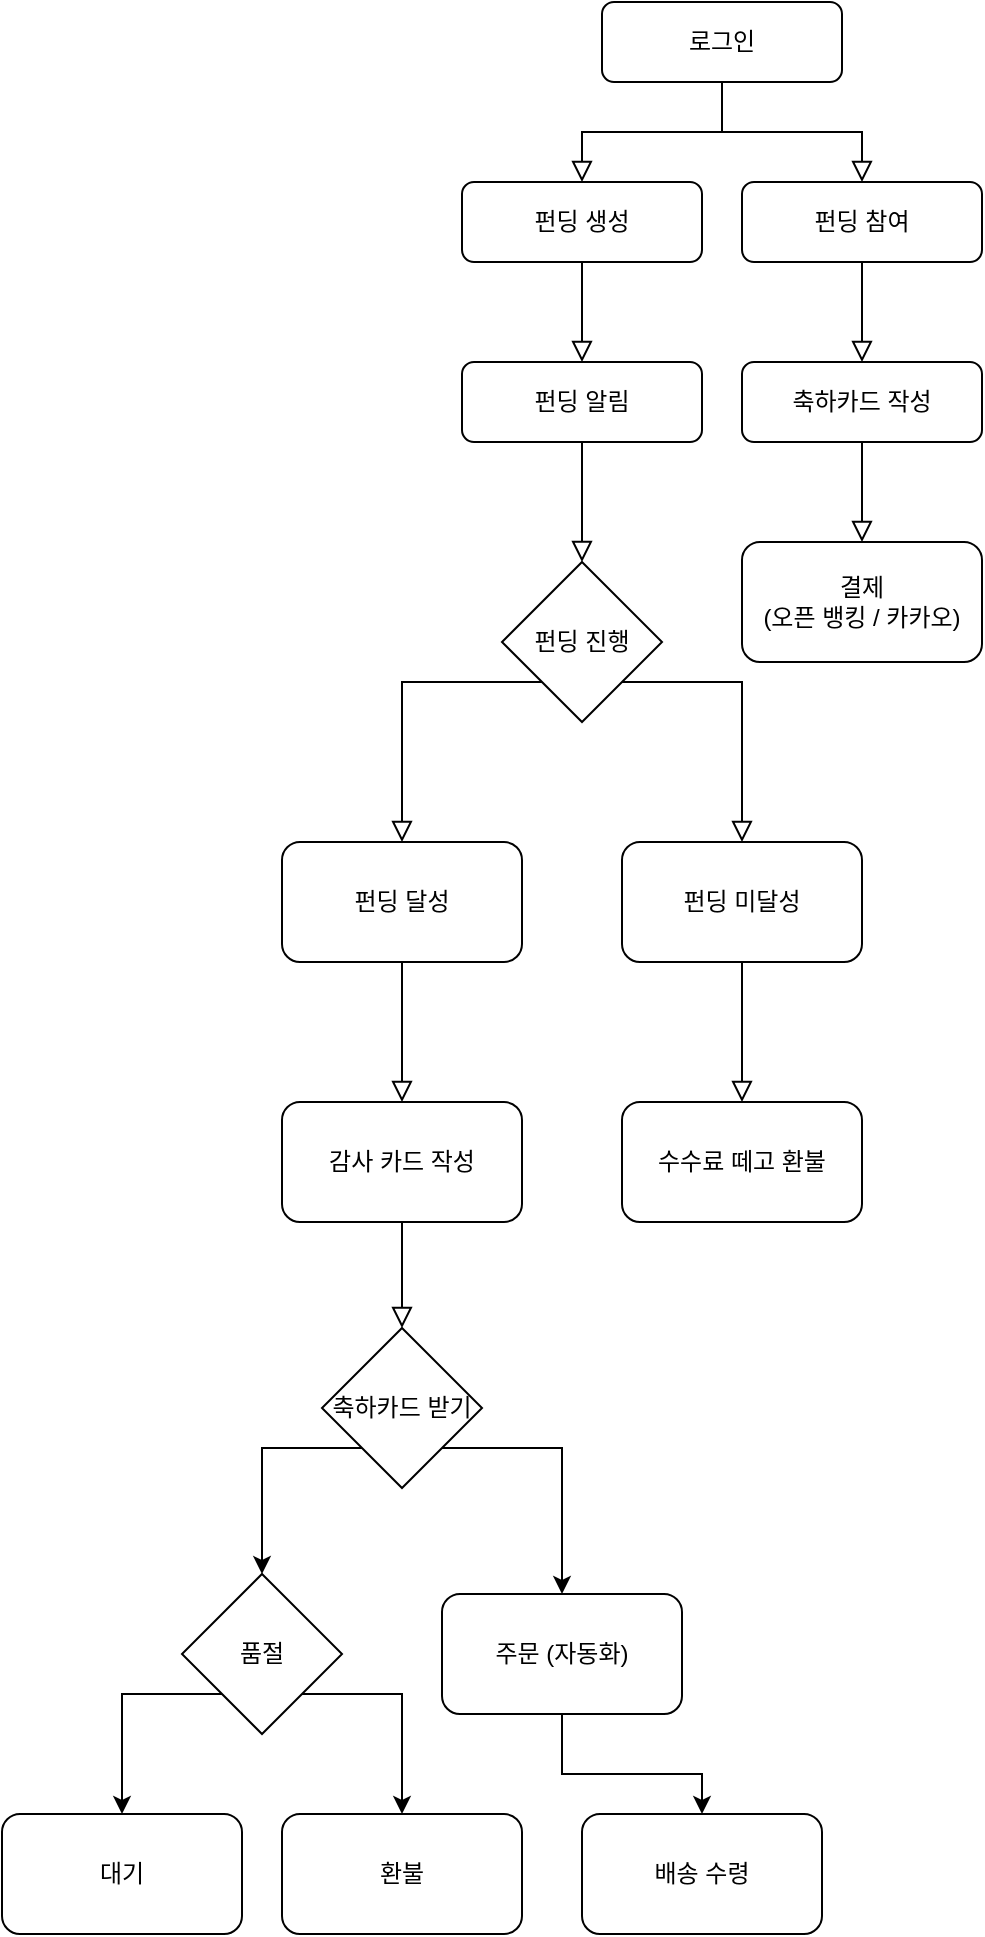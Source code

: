 <mxfile version="20.8.3" type="device"><diagram id="C5RBs43oDa-KdzZeNtuy" name="Page-1"><mxGraphModel dx="2547" dy="775" grid="1" gridSize="10" guides="1" tooltips="1" connect="1" arrows="1" fold="1" page="1" pageScale="1" pageWidth="827" pageHeight="1169" math="0" shadow="0"><root><mxCell id="WIyWlLk6GJQsqaUBKTNV-0"/><mxCell id="WIyWlLk6GJQsqaUBKTNV-1" parent="WIyWlLk6GJQsqaUBKTNV-0"/><mxCell id="WIyWlLk6GJQsqaUBKTNV-2" value="" style="rounded=0;html=1;jettySize=auto;orthogonalLoop=1;fontSize=11;endArrow=block;endFill=0;endSize=8;strokeWidth=1;shadow=0;labelBackgroundColor=none;edgeStyle=orthogonalEdgeStyle;entryX=0.5;entryY=0;entryDx=0;entryDy=0;" parent="WIyWlLk6GJQsqaUBKTNV-1" source="WIyWlLk6GJQsqaUBKTNV-3" target="WIyWlLk6GJQsqaUBKTNV-11" edge="1"><mxGeometry relative="1" as="geometry"><mxPoint x="220" y="170" as="targetPoint"/></mxGeometry></mxCell><mxCell id="WIyWlLk6GJQsqaUBKTNV-3" value="로그인" style="rounded=1;whiteSpace=wrap;html=1;fontSize=12;glass=0;strokeWidth=1;shadow=0;" parent="WIyWlLk6GJQsqaUBKTNV-1" vertex="1"><mxGeometry x="160" y="80" width="120" height="40" as="geometry"/></mxCell><mxCell id="WIyWlLk6GJQsqaUBKTNV-11" value="펀딩 생성" style="rounded=1;whiteSpace=wrap;html=1;fontSize=12;glass=0;strokeWidth=1;shadow=0;" parent="WIyWlLk6GJQsqaUBKTNV-1" vertex="1"><mxGeometry x="90" y="170" width="120" height="40" as="geometry"/></mxCell><mxCell id="8huVLNAtrLgv52036KEy-0" value="펀딩 참여" style="rounded=1;whiteSpace=wrap;html=1;fontSize=12;glass=0;strokeWidth=1;shadow=0;" vertex="1" parent="WIyWlLk6GJQsqaUBKTNV-1"><mxGeometry x="230" y="170" width="120" height="40" as="geometry"/></mxCell><mxCell id="8huVLNAtrLgv52036KEy-1" value="" style="rounded=0;html=1;jettySize=auto;orthogonalLoop=1;fontSize=11;endArrow=block;endFill=0;endSize=8;strokeWidth=1;shadow=0;labelBackgroundColor=none;edgeStyle=orthogonalEdgeStyle;entryX=0.5;entryY=0;entryDx=0;entryDy=0;exitX=0.5;exitY=1;exitDx=0;exitDy=0;" edge="1" parent="WIyWlLk6GJQsqaUBKTNV-1" source="WIyWlLk6GJQsqaUBKTNV-3" target="8huVLNAtrLgv52036KEy-0"><mxGeometry relative="1" as="geometry"><mxPoint x="230" y="130" as="sourcePoint"/><mxPoint x="160" y="180" as="targetPoint"/></mxGeometry></mxCell><mxCell id="8huVLNAtrLgv52036KEy-2" value="펀딩 알림" style="rounded=1;whiteSpace=wrap;html=1;fontSize=12;glass=0;strokeWidth=1;shadow=0;" vertex="1" parent="WIyWlLk6GJQsqaUBKTNV-1"><mxGeometry x="90" y="260" width="120" height="40" as="geometry"/></mxCell><mxCell id="8huVLNAtrLgv52036KEy-3" value="" style="rounded=0;html=1;jettySize=auto;orthogonalLoop=1;fontSize=11;endArrow=block;endFill=0;endSize=8;strokeWidth=1;shadow=0;labelBackgroundColor=none;edgeStyle=orthogonalEdgeStyle;exitX=0.5;exitY=1;exitDx=0;exitDy=0;" edge="1" parent="WIyWlLk6GJQsqaUBKTNV-1" source="WIyWlLk6GJQsqaUBKTNV-11" target="8huVLNAtrLgv52036KEy-2"><mxGeometry relative="1" as="geometry"><mxPoint x="230" y="130" as="sourcePoint"/><mxPoint x="160" y="180" as="targetPoint"/></mxGeometry></mxCell><mxCell id="8huVLNAtrLgv52036KEy-4" value="축하카드 작성" style="rounded=1;whiteSpace=wrap;html=1;fontSize=12;glass=0;strokeWidth=1;shadow=0;" vertex="1" parent="WIyWlLk6GJQsqaUBKTNV-1"><mxGeometry x="230" y="260" width="120" height="40" as="geometry"/></mxCell><mxCell id="8huVLNAtrLgv52036KEy-6" value="" style="rounded=0;html=1;jettySize=auto;orthogonalLoop=1;fontSize=11;endArrow=block;endFill=0;endSize=8;strokeWidth=1;shadow=0;labelBackgroundColor=none;edgeStyle=orthogonalEdgeStyle;exitX=0.5;exitY=1;exitDx=0;exitDy=0;entryX=0.5;entryY=0;entryDx=0;entryDy=0;" edge="1" parent="WIyWlLk6GJQsqaUBKTNV-1" source="8huVLNAtrLgv52036KEy-0" target="8huVLNAtrLgv52036KEy-4"><mxGeometry relative="1" as="geometry"><mxPoint x="285" y="217" as="sourcePoint"/><mxPoint x="285" y="267" as="targetPoint"/><Array as="points"><mxPoint x="290" y="240"/><mxPoint x="290" y="240"/></Array></mxGeometry></mxCell><mxCell id="8huVLNAtrLgv52036KEy-8" value="" style="rounded=0;html=1;jettySize=auto;orthogonalLoop=1;fontSize=11;endArrow=block;endFill=0;endSize=8;strokeWidth=1;shadow=0;labelBackgroundColor=none;edgeStyle=orthogonalEdgeStyle;exitX=0.5;exitY=1;exitDx=0;exitDy=0;entryX=0.5;entryY=0;entryDx=0;entryDy=0;" edge="1" parent="WIyWlLk6GJQsqaUBKTNV-1" source="8huVLNAtrLgv52036KEy-2"><mxGeometry relative="1" as="geometry"><mxPoint x="160" y="220" as="sourcePoint"/><mxPoint x="150" y="360" as="targetPoint"/></mxGeometry></mxCell><mxCell id="8huVLNAtrLgv52036KEy-9" value="펀딩 진행" style="rhombus;whiteSpace=wrap;html=1;" vertex="1" parent="WIyWlLk6GJQsqaUBKTNV-1"><mxGeometry x="110" y="360" width="80" height="80" as="geometry"/></mxCell><mxCell id="8huVLNAtrLgv52036KEy-10" value="펀딩 미달성" style="rounded=1;whiteSpace=wrap;html=1;" vertex="1" parent="WIyWlLk6GJQsqaUBKTNV-1"><mxGeometry x="170" y="500" width="120" height="60" as="geometry"/></mxCell><mxCell id="8huVLNAtrLgv52036KEy-12" value="축하카드 받기" style="rhombus;whiteSpace=wrap;html=1;" vertex="1" parent="WIyWlLk6GJQsqaUBKTNV-1"><mxGeometry x="20" y="743" width="80" height="80" as="geometry"/></mxCell><mxCell id="8huVLNAtrLgv52036KEy-13" value="" style="rounded=0;html=1;jettySize=auto;orthogonalLoop=1;fontSize=11;endArrow=block;endFill=0;endSize=8;strokeWidth=1;shadow=0;labelBackgroundColor=none;edgeStyle=orthogonalEdgeStyle;exitX=0;exitY=1;exitDx=0;exitDy=0;entryX=0.5;entryY=0;entryDx=0;entryDy=0;" edge="1" parent="WIyWlLk6GJQsqaUBKTNV-1" source="8huVLNAtrLgv52036KEy-9" target="8huVLNAtrLgv52036KEy-18"><mxGeometry relative="1" as="geometry"><mxPoint x="160" y="310" as="sourcePoint"/><mxPoint x="60" y="490" as="targetPoint"/><Array as="points"><mxPoint x="60" y="420"/></Array></mxGeometry></mxCell><mxCell id="8huVLNAtrLgv52036KEy-14" value="" style="rounded=0;html=1;jettySize=auto;orthogonalLoop=1;fontSize=11;endArrow=block;endFill=0;endSize=8;strokeWidth=1;shadow=0;labelBackgroundColor=none;edgeStyle=orthogonalEdgeStyle;exitX=1;exitY=1;exitDx=0;exitDy=0;" edge="1" parent="WIyWlLk6GJQsqaUBKTNV-1" source="8huVLNAtrLgv52036KEy-9" target="8huVLNAtrLgv52036KEy-10"><mxGeometry relative="1" as="geometry"><mxPoint x="140" y="430" as="sourcePoint"/><mxPoint x="70" y="500" as="targetPoint"/><Array as="points"><mxPoint x="230" y="420"/></Array></mxGeometry></mxCell><mxCell id="8huVLNAtrLgv52036KEy-15" value="수수료 떼고 환불" style="rounded=1;whiteSpace=wrap;html=1;" vertex="1" parent="WIyWlLk6GJQsqaUBKTNV-1"><mxGeometry x="170" y="630" width="120" height="60" as="geometry"/></mxCell><mxCell id="8huVLNAtrLgv52036KEy-16" value="" style="rounded=0;html=1;jettySize=auto;orthogonalLoop=1;fontSize=11;endArrow=block;endFill=0;endSize=8;strokeWidth=1;shadow=0;labelBackgroundColor=none;edgeStyle=orthogonalEdgeStyle;entryX=0.5;entryY=0;entryDx=0;entryDy=0;" edge="1" parent="WIyWlLk6GJQsqaUBKTNV-1" target="8huVLNAtrLgv52036KEy-15"><mxGeometry relative="1" as="geometry"><mxPoint x="230" y="560" as="sourcePoint"/><mxPoint x="240" y="510" as="targetPoint"/><Array as="points"><mxPoint x="230" y="560"/><mxPoint x="230" y="560"/></Array></mxGeometry></mxCell><mxCell id="8huVLNAtrLgv52036KEy-18" value="펀딩 달성" style="rounded=1;whiteSpace=wrap;html=1;" vertex="1" parent="WIyWlLk6GJQsqaUBKTNV-1"><mxGeometry y="500" width="120" height="60" as="geometry"/></mxCell><mxCell id="8huVLNAtrLgv52036KEy-20" value="" style="rounded=0;html=1;jettySize=auto;orthogonalLoop=1;fontSize=11;endArrow=block;endFill=0;endSize=8;strokeWidth=1;shadow=0;labelBackgroundColor=none;edgeStyle=orthogonalEdgeStyle;exitX=0.5;exitY=1;exitDx=0;exitDy=0;entryX=0.5;entryY=0;entryDx=0;entryDy=0;" edge="1" parent="WIyWlLk6GJQsqaUBKTNV-1" source="8huVLNAtrLgv52036KEy-18" target="8huVLNAtrLgv52036KEy-39"><mxGeometry relative="1" as="geometry"><mxPoint x="110" y="585" as="sourcePoint"/><mxPoint x="60" y="620" as="targetPoint"/><Array as="points"/></mxGeometry></mxCell><mxCell id="8huVLNAtrLgv52036KEy-21" value="주문 (자동화)" style="rounded=1;whiteSpace=wrap;html=1;" vertex="1" parent="WIyWlLk6GJQsqaUBKTNV-1"><mxGeometry x="80" y="876" width="120" height="60" as="geometry"/></mxCell><mxCell id="8huVLNAtrLgv52036KEy-23" value="품절" style="rhombus;whiteSpace=wrap;html=1;" vertex="1" parent="WIyWlLk6GJQsqaUBKTNV-1"><mxGeometry x="-50" y="866" width="80" height="80" as="geometry"/></mxCell><mxCell id="8huVLNAtrLgv52036KEy-26" value="" style="endArrow=classic;html=1;rounded=0;entryX=0.5;entryY=0;entryDx=0;entryDy=0;exitX=0;exitY=1;exitDx=0;exitDy=0;" edge="1" parent="WIyWlLk6GJQsqaUBKTNV-1" source="8huVLNAtrLgv52036KEy-12" target="8huVLNAtrLgv52036KEy-23"><mxGeometry width="50" height="50" relative="1" as="geometry"><mxPoint x="200" y="863" as="sourcePoint"/><mxPoint x="250" y="813" as="targetPoint"/><Array as="points"><mxPoint x="-10" y="803"/></Array></mxGeometry></mxCell><mxCell id="8huVLNAtrLgv52036KEy-27" value="" style="endArrow=classic;html=1;rounded=0;entryX=0.5;entryY=0;entryDx=0;entryDy=0;exitX=1;exitY=1;exitDx=0;exitDy=0;" edge="1" parent="WIyWlLk6GJQsqaUBKTNV-1" source="8huVLNAtrLgv52036KEy-12" target="8huVLNAtrLgv52036KEy-21"><mxGeometry width="50" height="50" relative="1" as="geometry"><mxPoint x="50" y="733" as="sourcePoint"/><mxPoint x="20" y="803" as="targetPoint"/><Array as="points"><mxPoint x="140" y="803"/></Array></mxGeometry></mxCell><mxCell id="8huVLNAtrLgv52036KEy-30" value="환불" style="rounded=1;whiteSpace=wrap;html=1;" vertex="1" parent="WIyWlLk6GJQsqaUBKTNV-1"><mxGeometry y="986" width="120" height="60" as="geometry"/></mxCell><mxCell id="8huVLNAtrLgv52036KEy-31" value="대기" style="rounded=1;whiteSpace=wrap;html=1;" vertex="1" parent="WIyWlLk6GJQsqaUBKTNV-1"><mxGeometry x="-140" y="986" width="120" height="60" as="geometry"/></mxCell><mxCell id="8huVLNAtrLgv52036KEy-32" value="" style="endArrow=classic;html=1;rounded=0;exitX=0;exitY=1;exitDx=0;exitDy=0;entryX=0.5;entryY=0;entryDx=0;entryDy=0;" edge="1" parent="WIyWlLk6GJQsqaUBKTNV-1" source="8huVLNAtrLgv52036KEy-23" target="8huVLNAtrLgv52036KEy-31"><mxGeometry width="50" height="50" relative="1" as="geometry"><mxPoint x="20" y="936" as="sourcePoint"/><mxPoint x="53.333" y="996" as="targetPoint"/><Array as="points"><mxPoint x="-80" y="926"/></Array></mxGeometry></mxCell><mxCell id="8huVLNAtrLgv52036KEy-33" value="" style="endArrow=classic;html=1;rounded=0;exitX=1;exitY=1;exitDx=0;exitDy=0;entryX=0.5;entryY=0;entryDx=0;entryDy=0;" edge="1" parent="WIyWlLk6GJQsqaUBKTNV-1" source="8huVLNAtrLgv52036KEy-23" target="8huVLNAtrLgv52036KEy-30"><mxGeometry width="50" height="50" relative="1" as="geometry"><mxPoint x="10" y="926" as="sourcePoint"/><mxPoint x="43" y="986" as="targetPoint"/><Array as="points"><mxPoint x="60" y="926"/></Array></mxGeometry></mxCell><mxCell id="8huVLNAtrLgv52036KEy-34" value="" style="endArrow=classic;html=1;rounded=0;exitX=0.5;exitY=1;exitDx=0;exitDy=0;entryX=0.5;entryY=0;entryDx=0;entryDy=0;" edge="1" parent="WIyWlLk6GJQsqaUBKTNV-1" source="8huVLNAtrLgv52036KEy-21" target="8huVLNAtrLgv52036KEy-35"><mxGeometry width="50" height="50" relative="1" as="geometry"><mxPoint x="150" y="936" as="sourcePoint"/><mxPoint x="183.333" y="996" as="targetPoint"/><Array as="points"><mxPoint x="140" y="966"/><mxPoint x="180" y="966"/><mxPoint x="210" y="966"/></Array></mxGeometry></mxCell><mxCell id="8huVLNAtrLgv52036KEy-35" value="배송 수령" style="rounded=1;whiteSpace=wrap;html=1;" vertex="1" parent="WIyWlLk6GJQsqaUBKTNV-1"><mxGeometry x="150" y="986" width="120" height="60" as="geometry"/></mxCell><mxCell id="8huVLNAtrLgv52036KEy-36" value="결제&lt;br&gt;(오픈 뱅킹 / 카카오)" style="rounded=1;whiteSpace=wrap;html=1;" vertex="1" parent="WIyWlLk6GJQsqaUBKTNV-1"><mxGeometry x="230" y="350" width="120" height="60" as="geometry"/></mxCell><mxCell id="8huVLNAtrLgv52036KEy-38" value="" style="rounded=0;html=1;jettySize=auto;orthogonalLoop=1;fontSize=11;endArrow=block;endFill=0;endSize=8;strokeWidth=1;shadow=0;labelBackgroundColor=none;edgeStyle=orthogonalEdgeStyle;" edge="1" parent="WIyWlLk6GJQsqaUBKTNV-1"><mxGeometry relative="1" as="geometry"><mxPoint x="289" y="300" as="sourcePoint"/><mxPoint x="290" y="350" as="targetPoint"/><Array as="points"><mxPoint x="290" y="300"/></Array></mxGeometry></mxCell><mxCell id="8huVLNAtrLgv52036KEy-39" value="감사 카드 작성" style="rounded=1;whiteSpace=wrap;html=1;" vertex="1" parent="WIyWlLk6GJQsqaUBKTNV-1"><mxGeometry y="630" width="120" height="60" as="geometry"/></mxCell><mxCell id="8huVLNAtrLgv52036KEy-42" value="" style="rounded=0;html=1;jettySize=auto;orthogonalLoop=1;fontSize=11;endArrow=block;endFill=0;endSize=8;strokeWidth=1;shadow=0;labelBackgroundColor=none;edgeStyle=orthogonalEdgeStyle;exitX=0.5;exitY=1;exitDx=0;exitDy=0;entryX=0.5;entryY=0;entryDx=0;entryDy=0;" edge="1" parent="WIyWlLk6GJQsqaUBKTNV-1" source="8huVLNAtrLgv52036KEy-39" target="8huVLNAtrLgv52036KEy-12"><mxGeometry relative="1" as="geometry"><mxPoint x="62" y="667" as="sourcePoint"/><mxPoint x="60" y="740" as="targetPoint"/><Array as="points"/></mxGeometry></mxCell></root></mxGraphModel></diagram></mxfile>